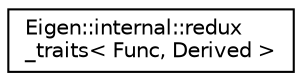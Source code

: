digraph "Graphical Class Hierarchy"
{
  edge [fontname="Helvetica",fontsize="10",labelfontname="Helvetica",labelfontsize="10"];
  node [fontname="Helvetica",fontsize="10",shape=record];
  rankdir="LR";
  Node1 [label="Eigen::internal::redux\l_traits\< Func, Derived \>",height=0.2,width=0.4,color="black", fillcolor="white", style="filled",URL="$struct_eigen_1_1internal_1_1redux__traits.html"];
}
